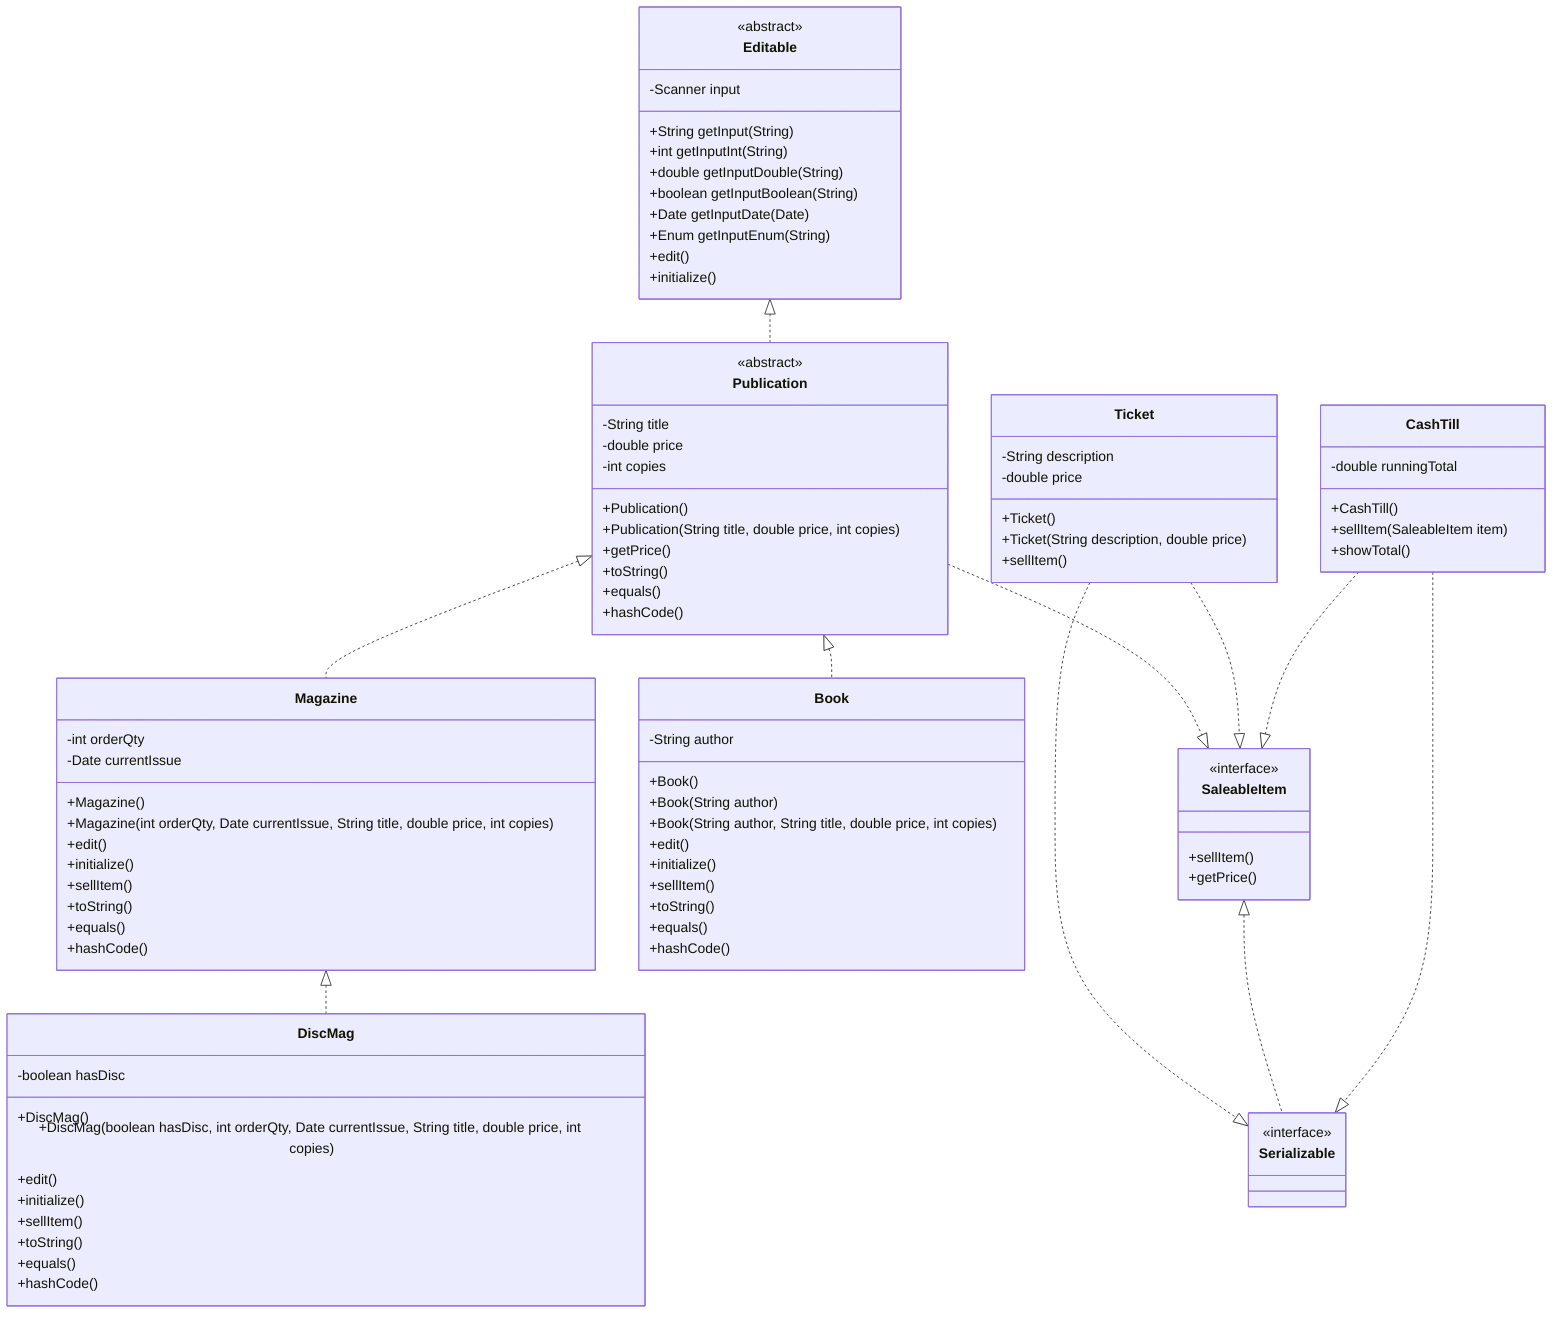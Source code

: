 classDiagram

%% Interfaces and Abstract Classes
    class SaleableItem {
        <<interface>>
        +sellItem()
        +getPrice()
    }

    class Serializable {
        <<interface>>
    }

    class Editable {
        <<abstract>>
        -Scanner input
        +String getInput(String)
        +int getInputInt(String)
        +double getInputDouble(String)
        +boolean getInputBoolean(String)
        +Date getInputDate(Date)
        +Enum getInputEnum(String)
        +edit()
        +initialize()
    }

    class Publication {
        <<abstract>>
        -String title
        -double price
        -int copies
        +Publication()
        +Publication(String title, double price, int copies)
        +getPrice()
        +toString()
        +equals()
        +hashCode()
    }

    class Book {
        -String author
        +Book()
        +Book(String author)
        +Book(String author, String title, double price, int copies)
        +edit()
        +initialize()
        +sellItem()
        +toString()
        +equals()
        +hashCode()
    }

    class Magazine {
        -int orderQty
        -Date currentIssue
        +Magazine()
        +Magazine(int orderQty, Date currentIssue, String title, double price, int copies)
        +edit()
        +initialize()
        +sellItem()
        +toString()
        +equals()
        +hashCode()
    }

    class DiscMag {
        -boolean hasDisc
        +DiscMag()
        +DiscMag(boolean hasDisc, int orderQty, Date currentIssue, String title, double price, int copies)
        +edit()
        +initialize()
        +sellItem()
        +toString()
        +equals()
        +hashCode()
    }

    class Ticket {
        -String description
        -double price
        +Ticket()
        +Ticket(String description, double price)
        +sellItem()
    }

    class CashTill {
        -double runningTotal
        +CashTill()
        +sellItem(SaleableItem item)
        +showTotal()
    }

%% Relationships
    Editable <|.. Publication
    Publication <|.. Book
    Publication <|.. Magazine
    Magazine <|.. DiscMag
    Publication ..|> SaleableItem
    Ticket ..|> SaleableItem
    Ticket ..|> Serializable
    SaleableItem <|.. Serializable
    CashTill ..|> Serializable
    CashTill ..|> SaleableItem